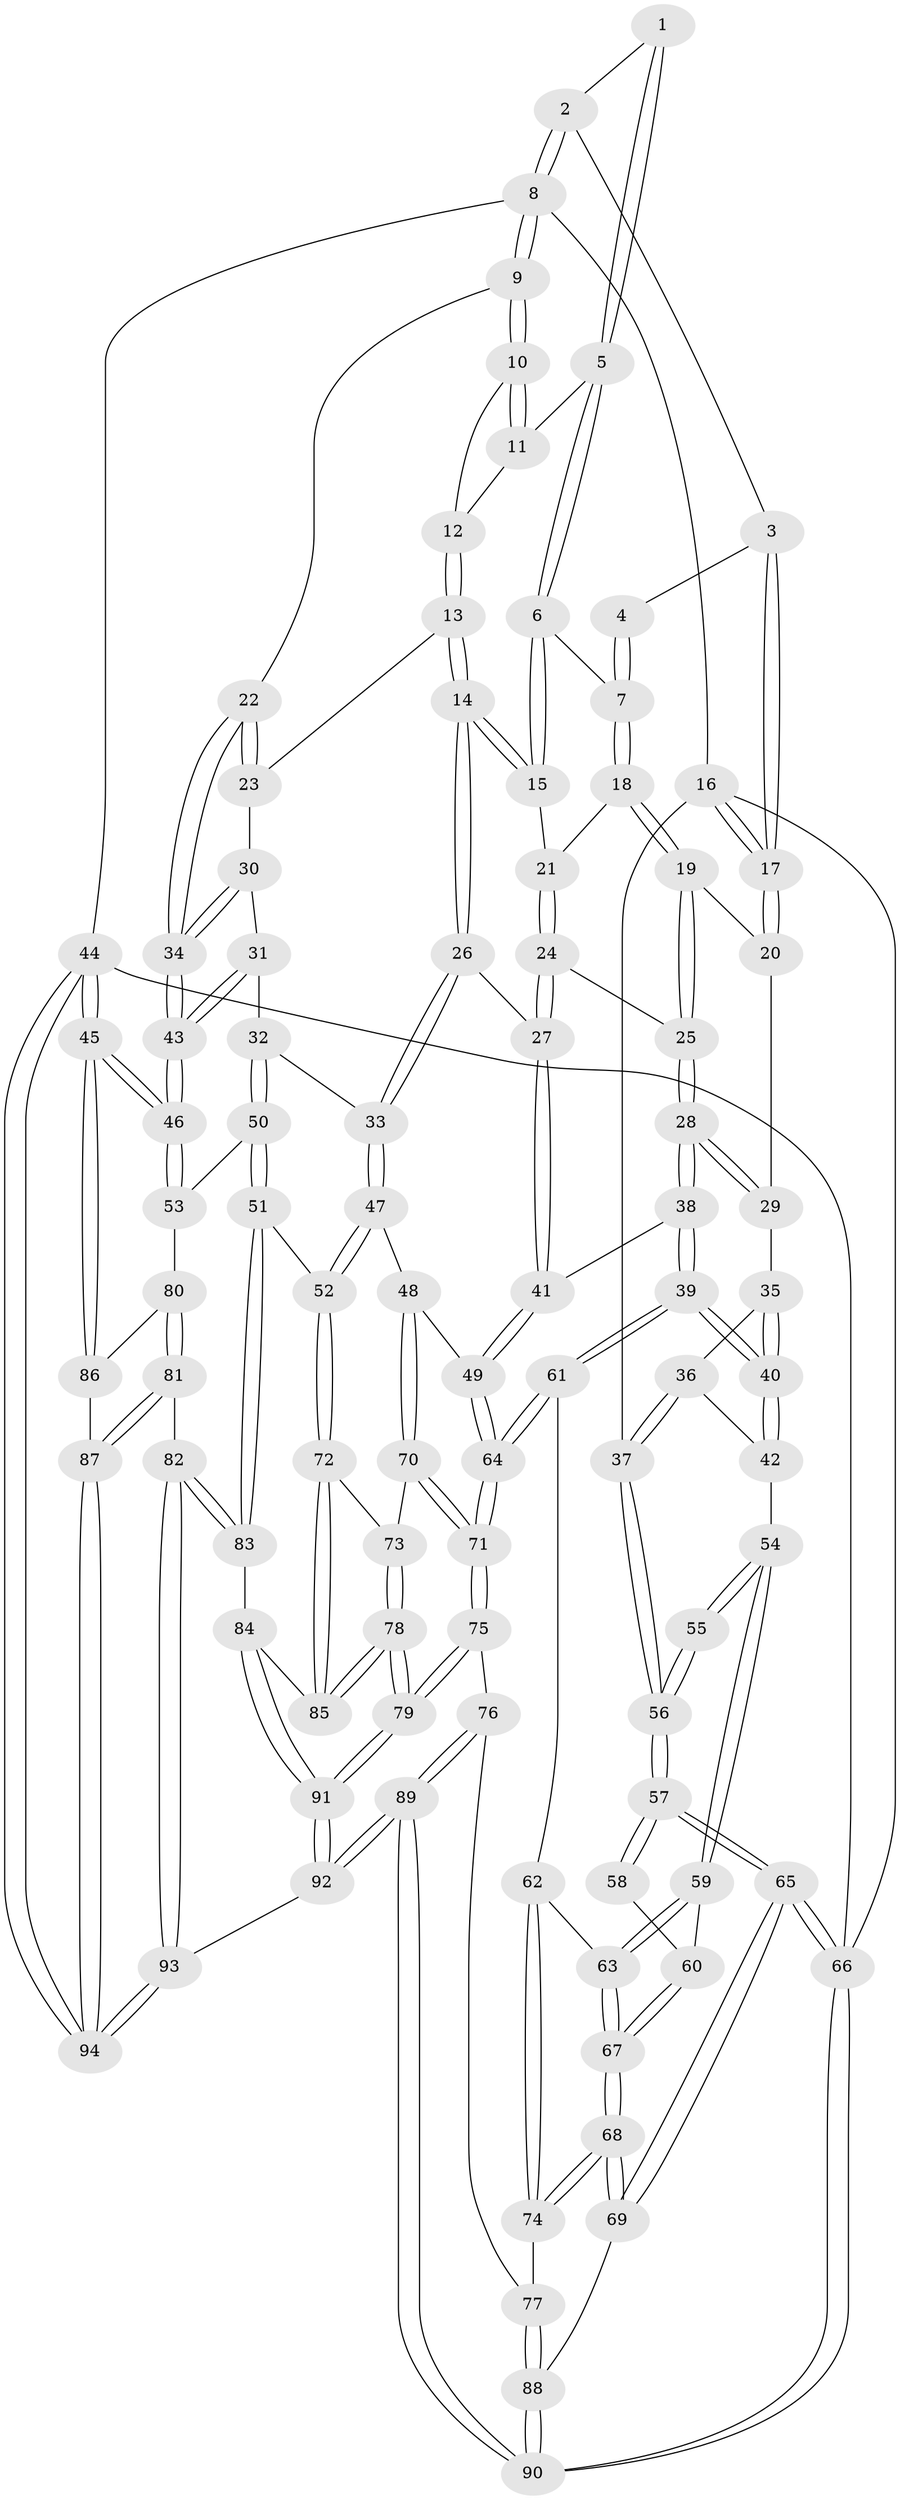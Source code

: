 // coarse degree distribution, {3: 0.5263157894736842, 5: 0.05263157894736842, 4: 0.3684210526315789, 2: 0.05263157894736842}
// Generated by graph-tools (version 1.1) at 2025/54/03/04/25 22:54:38]
// undirected, 94 vertices, 232 edges
graph export_dot {
  node [color=gray90,style=filled];
  1 [pos="+0.6452136094557884+0.029985170891659366"];
  2 [pos="+0.6625135209429982+0"];
  3 [pos="+0.10712177361519597+0"];
  4 [pos="+0.3929686207076376+0.10167021024068264"];
  5 [pos="+0.6484988332883169+0.058286765724732244"];
  6 [pos="+0.6287824500642453+0.1322354362215655"];
  7 [pos="+0.4203618769327102+0.17272937325822024"];
  8 [pos="+1+0"];
  9 [pos="+1+0"];
  10 [pos="+1+0"];
  11 [pos="+0.7473567136608933+0.10877683037571399"];
  12 [pos="+0.8513168166829251+0.17671316345020224"];
  13 [pos="+0.8315557001478231+0.25608399279633765"];
  14 [pos="+0.7437274726687612+0.29689559660279796"];
  15 [pos="+0.6293151501807623+0.14006191734619888"];
  16 [pos="+0+0"];
  17 [pos="+0+0"];
  18 [pos="+0.4114284662428396+0.22582528450638342"];
  19 [pos="+0.4022536023719431+0.2407895939710851"];
  20 [pos="+0.21355231885795598+0.21914911462212985"];
  21 [pos="+0.5646705650304663+0.24819615294022776"];
  22 [pos="+1+0"];
  23 [pos="+0.9027076027080918+0.3044424763860294"];
  24 [pos="+0.5602422495577662+0.3797724013642798"];
  25 [pos="+0.41064666167489033+0.33744419651276386"];
  26 [pos="+0.6865501271144068+0.451745587224703"];
  27 [pos="+0.6040649619448992+0.43122928180515524"];
  28 [pos="+0.34040593767319816+0.4015360419110295"];
  29 [pos="+0.23378522838834373+0.3192679730095996"];
  30 [pos="+0.9060307874573794+0.3146795070049444"];
  31 [pos="+0.9087600982324484+0.46750765285835555"];
  32 [pos="+0.7287185956858554+0.47929008385913574"];
  33 [pos="+0.6935455220310627+0.46057039028147156"];
  34 [pos="+1+0.3899034422692849"];
  35 [pos="+0.1532952663989115+0.39791795499891086"];
  36 [pos="+0.07300826296037907+0.40706459049258276"];
  37 [pos="+0+0.38070926667127625"];
  38 [pos="+0.32336301126312567+0.5367403080707518"];
  39 [pos="+0.3109702002041856+0.544761414131701"];
  40 [pos="+0.29896638867566444+0.543416063493172"];
  41 [pos="+0.43547850357276535+0.5585964943750388"];
  42 [pos="+0.21020501795930832+0.560106918301236"];
  43 [pos="+1+0.5881568271508548"];
  44 [pos="+1+1"];
  45 [pos="+1+0.9701682124226303"];
  46 [pos="+1+0.6204149772427101"];
  47 [pos="+0.5940514818017639+0.6711483452336582"];
  48 [pos="+0.5073957857285245+0.6688939203775102"];
  49 [pos="+0.5007242574878629+0.6611613987960824"];
  50 [pos="+0.8034862934803835+0.7144244713443223"];
  51 [pos="+0.7743263374947048+0.7408275214627391"];
  52 [pos="+0.6486304169125221+0.7320508292909331"];
  53 [pos="+0.8983935871065762+0.7103222791691789"];
  54 [pos="+0.1475603067872826+0.5884567908565288"];
  55 [pos="+0.07465897693023903+0.55279690860199"];
  56 [pos="+0+0.4076563748686883"];
  57 [pos="+0+0.5625260743943316"];
  58 [pos="+0.05849139869458728+0.6438467293524368"];
  59 [pos="+0.13275779074580332+0.6425912154821898"];
  60 [pos="+0.09659132041391036+0.6687369117800273"];
  61 [pos="+0.2968996448115411+0.7052682967730157"];
  62 [pos="+0.22200868296038972+0.7324344266190354"];
  63 [pos="+0.185913301382117+0.7158380248610112"];
  64 [pos="+0.31152226721295906+0.7230781805929585"];
  65 [pos="+0+0.8164704115492797"];
  66 [pos="+0+1"];
  67 [pos="+0.02725998471528086+0.7854083470330435"];
  68 [pos="+0.02359632168497791+0.789281661889846"];
  69 [pos="+0.018092621401005975+0.7916258715068709"];
  70 [pos="+0.4750458133946662+0.7517241237752739"];
  71 [pos="+0.3616752965759089+0.8061256907867084"];
  72 [pos="+0.6015216397720706+0.817783631260826"];
  73 [pos="+0.47671816830460567+0.7537199533366363"];
  74 [pos="+0.18424679619802312+0.821018330928249"];
  75 [pos="+0.35959330099848874+0.8229529217595628"];
  76 [pos="+0.2319064095221546+0.874934956072628"];
  77 [pos="+0.19776330235709072+0.8473267237281973"];
  78 [pos="+0.5334570979391221+0.9235702759878862"];
  79 [pos="+0.46948830912640555+1"];
  80 [pos="+0.9047842023506988+0.8390298987799891"];
  81 [pos="+0.8161391301297107+0.914540473881993"];
  82 [pos="+0.7750386538265959+0.8914916063550047"];
  83 [pos="+0.76818428951859+0.8826278579535315"];
  84 [pos="+0.717804317438622+0.8914384352507512"];
  85 [pos="+0.5977756297780071+0.8507171864132372"];
  86 [pos="+0.9288138784196593+0.8614747609146939"];
  87 [pos="+0.8653141616321861+0.9662645020759479"];
  88 [pos="+0.11737935911026123+0.9099365081607051"];
  89 [pos="+0.2123813143266937+1"];
  90 [pos="+0.15209971363601826+1"];
  91 [pos="+0.4689612569880032+1"];
  92 [pos="+0.4640010246027865+1"];
  93 [pos="+0.622358909154258+1"];
  94 [pos="+1+1"];
  1 -- 2;
  1 -- 5;
  1 -- 5;
  2 -- 3;
  2 -- 8;
  2 -- 8;
  3 -- 4;
  3 -- 17;
  3 -- 17;
  4 -- 7;
  4 -- 7;
  5 -- 6;
  5 -- 6;
  5 -- 11;
  6 -- 7;
  6 -- 15;
  6 -- 15;
  7 -- 18;
  7 -- 18;
  8 -- 9;
  8 -- 9;
  8 -- 16;
  8 -- 44;
  9 -- 10;
  9 -- 10;
  9 -- 22;
  10 -- 11;
  10 -- 11;
  10 -- 12;
  11 -- 12;
  12 -- 13;
  12 -- 13;
  13 -- 14;
  13 -- 14;
  13 -- 23;
  14 -- 15;
  14 -- 15;
  14 -- 26;
  14 -- 26;
  15 -- 21;
  16 -- 17;
  16 -- 17;
  16 -- 37;
  16 -- 66;
  17 -- 20;
  17 -- 20;
  18 -- 19;
  18 -- 19;
  18 -- 21;
  19 -- 20;
  19 -- 25;
  19 -- 25;
  20 -- 29;
  21 -- 24;
  21 -- 24;
  22 -- 23;
  22 -- 23;
  22 -- 34;
  22 -- 34;
  23 -- 30;
  24 -- 25;
  24 -- 27;
  24 -- 27;
  25 -- 28;
  25 -- 28;
  26 -- 27;
  26 -- 33;
  26 -- 33;
  27 -- 41;
  27 -- 41;
  28 -- 29;
  28 -- 29;
  28 -- 38;
  28 -- 38;
  29 -- 35;
  30 -- 31;
  30 -- 34;
  30 -- 34;
  31 -- 32;
  31 -- 43;
  31 -- 43;
  32 -- 33;
  32 -- 50;
  32 -- 50;
  33 -- 47;
  33 -- 47;
  34 -- 43;
  34 -- 43;
  35 -- 36;
  35 -- 40;
  35 -- 40;
  36 -- 37;
  36 -- 37;
  36 -- 42;
  37 -- 56;
  37 -- 56;
  38 -- 39;
  38 -- 39;
  38 -- 41;
  39 -- 40;
  39 -- 40;
  39 -- 61;
  39 -- 61;
  40 -- 42;
  40 -- 42;
  41 -- 49;
  41 -- 49;
  42 -- 54;
  43 -- 46;
  43 -- 46;
  44 -- 45;
  44 -- 45;
  44 -- 94;
  44 -- 94;
  44 -- 66;
  45 -- 46;
  45 -- 46;
  45 -- 86;
  45 -- 86;
  46 -- 53;
  46 -- 53;
  47 -- 48;
  47 -- 52;
  47 -- 52;
  48 -- 49;
  48 -- 70;
  48 -- 70;
  49 -- 64;
  49 -- 64;
  50 -- 51;
  50 -- 51;
  50 -- 53;
  51 -- 52;
  51 -- 83;
  51 -- 83;
  52 -- 72;
  52 -- 72;
  53 -- 80;
  54 -- 55;
  54 -- 55;
  54 -- 59;
  54 -- 59;
  55 -- 56;
  55 -- 56;
  56 -- 57;
  56 -- 57;
  57 -- 58;
  57 -- 58;
  57 -- 65;
  57 -- 65;
  58 -- 60;
  59 -- 60;
  59 -- 63;
  59 -- 63;
  60 -- 67;
  60 -- 67;
  61 -- 62;
  61 -- 64;
  61 -- 64;
  62 -- 63;
  62 -- 74;
  62 -- 74;
  63 -- 67;
  63 -- 67;
  64 -- 71;
  64 -- 71;
  65 -- 66;
  65 -- 66;
  65 -- 69;
  65 -- 69;
  66 -- 90;
  66 -- 90;
  67 -- 68;
  67 -- 68;
  68 -- 69;
  68 -- 69;
  68 -- 74;
  68 -- 74;
  69 -- 88;
  70 -- 71;
  70 -- 71;
  70 -- 73;
  71 -- 75;
  71 -- 75;
  72 -- 73;
  72 -- 85;
  72 -- 85;
  73 -- 78;
  73 -- 78;
  74 -- 77;
  75 -- 76;
  75 -- 79;
  75 -- 79;
  76 -- 77;
  76 -- 89;
  76 -- 89;
  77 -- 88;
  77 -- 88;
  78 -- 79;
  78 -- 79;
  78 -- 85;
  78 -- 85;
  79 -- 91;
  79 -- 91;
  80 -- 81;
  80 -- 81;
  80 -- 86;
  81 -- 82;
  81 -- 87;
  81 -- 87;
  82 -- 83;
  82 -- 83;
  82 -- 93;
  82 -- 93;
  83 -- 84;
  84 -- 85;
  84 -- 91;
  84 -- 91;
  86 -- 87;
  87 -- 94;
  87 -- 94;
  88 -- 90;
  88 -- 90;
  89 -- 90;
  89 -- 90;
  89 -- 92;
  89 -- 92;
  91 -- 92;
  91 -- 92;
  92 -- 93;
  93 -- 94;
  93 -- 94;
}
